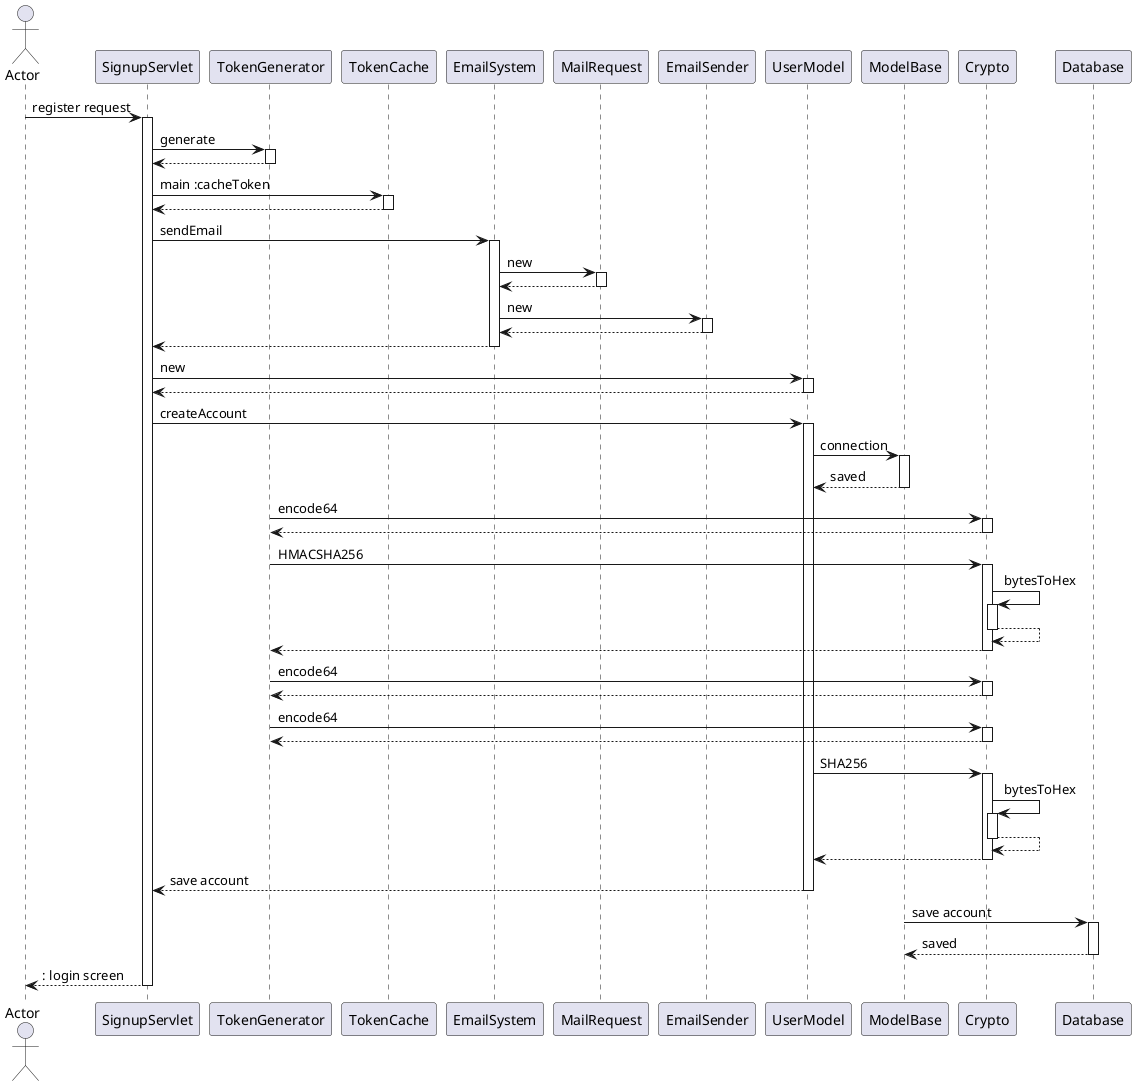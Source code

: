 @startuml
actor Actor
Actor -> SignupServlet : register request
activate SignupServlet
SignupServlet -> TokenGenerator : generate
activate TokenGenerator
TokenGenerator --> SignupServlet
deactivate TokenGenerator
SignupServlet -> TokenCache : main :cacheToken
activate TokenCache
TokenCache --> SignupServlet
deactivate TokenCache
SignupServlet -> EmailSystem : sendEmail
activate EmailSystem
'create MailRequest
EmailSystem -> MailRequest : new
activate MailRequest
MailRequest --> EmailSystem
deactivate MailRequest
'create EmailSender
EmailSystem -> EmailSender : new
activate EmailSender
EmailSender --> EmailSystem
deactivate EmailSender
EmailSystem --> SignupServlet
deactivate EmailSystem
'create UserModel
SignupServlet -> UserModel : new
activate UserModel
UserModel --> SignupServlet
deactivate UserModel
SignupServlet -> UserModel : createAccount
activate UserModel
UserModel -> ModelBase : connection
activate ModelBase
ModelBase --> UserModel : saved
deactivate ModelBase
TokenGenerator -> Crypto : encode64
activate Crypto
Crypto --> TokenGenerator
deactivate Crypto
TokenGenerator -> Crypto : HMACSHA256
activate Crypto
Crypto -> Crypto : bytesToHex
activate Crypto
Crypto --> Crypto
deactivate Crypto
Crypto --> TokenGenerator
deactivate Crypto
TokenGenerator -> Crypto : encode64
activate Crypto
Crypto --> TokenGenerator
deactivate Crypto
TokenGenerator -> Crypto : encode64
activate Crypto
Crypto --> TokenGenerator
deactivate Crypto
UserModel -> Crypto : SHA256
activate Crypto
Crypto -> Crypto : bytesToHex
activate Crypto
Crypto --> Crypto
deactivate Crypto
Crypto --> UserModel
deactivate Crypto
UserModel --> SignupServlet : save account
deactivate UserModel
ModelBase -> Database : save account
activate Database
Database --> ModelBase : saved
deactivate Database
return : login screen
@enduml